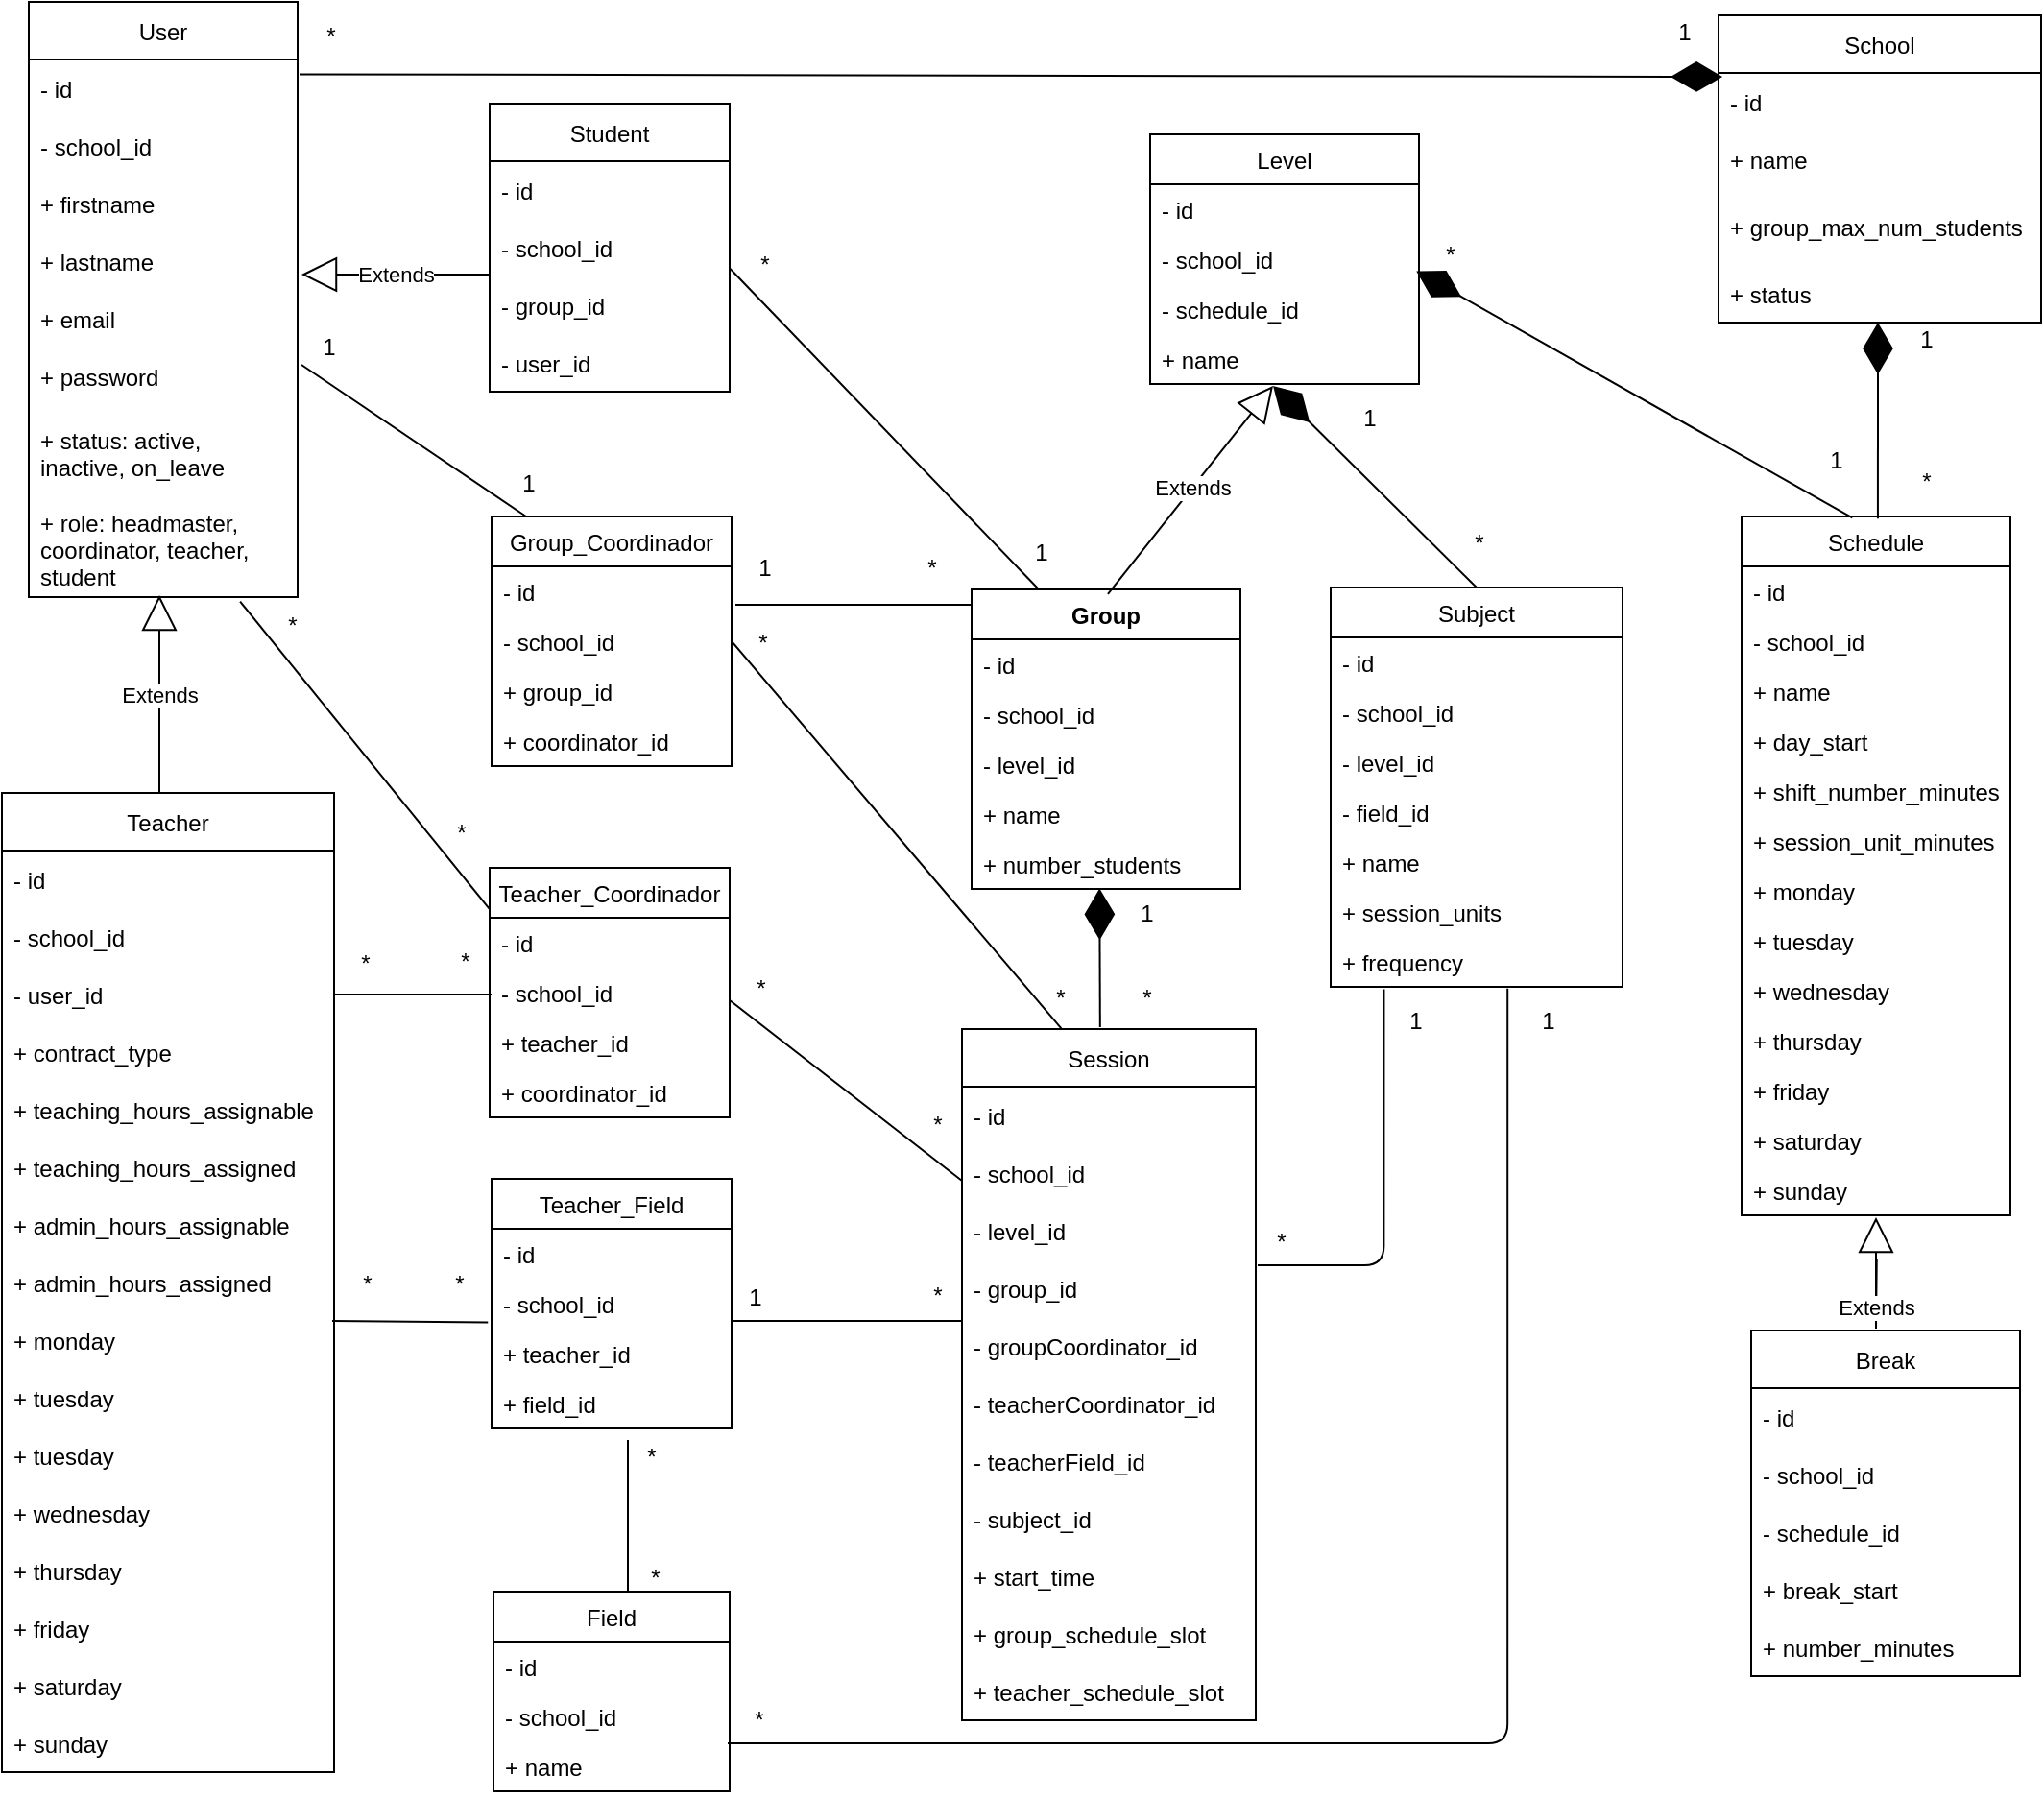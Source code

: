 <mxfile>
    <diagram id="dKwSfpdMRuRXnGm5Fuqc" name="Page-1">
        <mxGraphModel dx="1256" dy="801" grid="1" gridSize="10" guides="1" tooltips="1" connect="1" arrows="1" fold="1" page="1" pageScale="1" pageWidth="1100" pageHeight="1000" math="0" shadow="0">
            <root>
                <mxCell id="0"/>
                <mxCell id="1" parent="0"/>
                <mxCell id="171" value="" style="endArrow=diamondThin;endFill=1;endSize=24;html=1;rounded=0;exitX=0.039;exitY=0.825;exitDx=0;exitDy=0;exitPerimeter=0;entryX=0.012;entryY=0.667;entryDx=0;entryDy=0;entryPerimeter=0;" parent="1" edge="1">
                    <mxGeometry width="160" relative="1" as="geometry">
                        <mxPoint x="169" y="57.75" as="sourcePoint"/>
                        <mxPoint x="910.016" y="59.01" as="targetPoint"/>
                    </mxGeometry>
                </mxCell>
                <mxCell id="172" value="User" style="swimlane;fontStyle=0;childLayout=stackLayout;horizontal=1;startSize=30;horizontalStack=0;resizeParent=1;resizeParentMax=0;resizeLast=0;collapsible=1;marginBottom=0;" parent="1" vertex="1">
                    <mxGeometry x="28" y="20" width="140" height="310" as="geometry">
                        <mxRectangle x="260" y="70" width="70" height="30" as="alternateBounds"/>
                    </mxGeometry>
                </mxCell>
                <mxCell id="173" value="- id" style="text;strokeColor=none;fillColor=none;align=left;verticalAlign=middle;spacingLeft=4;spacingRight=4;overflow=hidden;points=[[0,0.5],[1,0.5]];portConstraint=eastwest;rotatable=0;" parent="172" vertex="1">
                    <mxGeometry y="30" width="140" height="30" as="geometry"/>
                </mxCell>
                <mxCell id="174" value="- school_id" style="text;strokeColor=none;fillColor=none;align=left;verticalAlign=middle;spacingLeft=4;spacingRight=4;overflow=hidden;points=[[0,0.5],[1,0.5]];portConstraint=eastwest;rotatable=0;" parent="172" vertex="1">
                    <mxGeometry y="60" width="140" height="30" as="geometry"/>
                </mxCell>
                <mxCell id="175" value="+ firstname" style="text;strokeColor=none;fillColor=none;align=left;verticalAlign=middle;spacingLeft=4;spacingRight=4;overflow=hidden;points=[[0,0.5],[1,0.5]];portConstraint=eastwest;rotatable=0;" parent="172" vertex="1">
                    <mxGeometry y="90" width="140" height="30" as="geometry"/>
                </mxCell>
                <mxCell id="176" value="+ lastname" style="text;strokeColor=none;fillColor=none;align=left;verticalAlign=middle;spacingLeft=4;spacingRight=4;overflow=hidden;points=[[0,0.5],[1,0.5]];portConstraint=eastwest;rotatable=0;" parent="172" vertex="1">
                    <mxGeometry y="120" width="140" height="30" as="geometry"/>
                </mxCell>
                <mxCell id="177" value="+ email" style="text;strokeColor=none;fillColor=none;align=left;verticalAlign=middle;spacingLeft=4;spacingRight=4;overflow=hidden;points=[[0,0.5],[1,0.5]];portConstraint=eastwest;rotatable=0;" parent="172" vertex="1">
                    <mxGeometry y="150" width="140" height="30" as="geometry"/>
                </mxCell>
                <mxCell id="178" value="+ password" style="text;strokeColor=none;fillColor=none;align=left;verticalAlign=middle;spacingLeft=4;spacingRight=4;overflow=hidden;points=[[0,0.5],[1,0.5]];portConstraint=eastwest;rotatable=0;" parent="172" vertex="1">
                    <mxGeometry y="180" width="140" height="30" as="geometry"/>
                </mxCell>
                <mxCell id="179" value="+ status: active,&#10;inactive, on_leave" style="text;strokeColor=none;fillColor=none;align=left;verticalAlign=middle;spacingLeft=4;spacingRight=4;overflow=hidden;points=[[0,0.5],[1,0.5]];portConstraint=eastwest;rotatable=0;" parent="172" vertex="1">
                    <mxGeometry y="210" width="140" height="50" as="geometry"/>
                </mxCell>
                <mxCell id="180" value="+ role: headmaster,&#10;coordinator, teacher, &#10;student" style="text;strokeColor=none;fillColor=none;align=left;verticalAlign=middle;spacingLeft=4;spacingRight=4;overflow=hidden;points=[[0,0.5],[1,0.5]];portConstraint=eastwest;rotatable=0;" parent="172" vertex="1">
                    <mxGeometry y="260" width="140" height="50" as="geometry"/>
                </mxCell>
                <mxCell id="181" value="School" style="swimlane;fontStyle=0;childLayout=stackLayout;horizontal=1;startSize=30;horizontalStack=0;resizeParent=1;resizeParentMax=0;resizeLast=0;collapsible=1;marginBottom=0;strokeColor=default;fillColor=none;" parent="1" vertex="1">
                    <mxGeometry x="908" y="27" width="168" height="160" as="geometry"/>
                </mxCell>
                <mxCell id="182" value="- id" style="text;strokeColor=none;fillColor=none;align=left;verticalAlign=middle;spacingLeft=4;spacingRight=4;overflow=hidden;points=[[0,0.5],[1,0.5]];portConstraint=eastwest;rotatable=0;" parent="181" vertex="1">
                    <mxGeometry y="30" width="168" height="30" as="geometry"/>
                </mxCell>
                <mxCell id="183" value="+ name" style="text;strokeColor=none;fillColor=none;align=left;verticalAlign=middle;spacingLeft=4;spacingRight=4;overflow=hidden;points=[[0,0.5],[1,0.5]];portConstraint=eastwest;rotatable=0;" parent="181" vertex="1">
                    <mxGeometry y="60" width="168" height="30" as="geometry"/>
                </mxCell>
                <mxCell id="351" value="+ group_max_num_students" style="text;strokeColor=none;fillColor=none;align=left;verticalAlign=middle;spacingLeft=4;spacingRight=4;overflow=hidden;points=[[0,0.5],[1,0.5]];portConstraint=eastwest;rotatable=0;" parent="181" vertex="1">
                    <mxGeometry y="90" width="168" height="40" as="geometry"/>
                </mxCell>
                <mxCell id="394" value="+ status" style="text;strokeColor=none;fillColor=none;align=left;verticalAlign=middle;spacingLeft=4;spacingRight=4;overflow=hidden;points=[[0,0.5],[1,0.5]];portConstraint=eastwest;rotatable=0;" parent="181" vertex="1">
                    <mxGeometry y="130" width="168" height="30" as="geometry"/>
                </mxCell>
                <mxCell id="184" value="Schedule" style="swimlane;fontStyle=0;childLayout=stackLayout;horizontal=1;startSize=26;fillColor=none;horizontalStack=0;resizeParent=1;resizeParentMax=0;resizeLast=0;collapsible=1;marginBottom=0;" parent="1" vertex="1">
                    <mxGeometry x="920" y="288" width="140" height="364" as="geometry"/>
                </mxCell>
                <mxCell id="185" value="- id" style="text;strokeColor=none;fillColor=none;align=left;verticalAlign=top;spacingLeft=4;spacingRight=4;overflow=hidden;rotatable=0;points=[[0,0.5],[1,0.5]];portConstraint=eastwest;" parent="184" vertex="1">
                    <mxGeometry y="26" width="140" height="26" as="geometry"/>
                </mxCell>
                <mxCell id="186" value="- school_id" style="text;strokeColor=none;fillColor=none;align=left;verticalAlign=top;spacingLeft=4;spacingRight=4;overflow=hidden;rotatable=0;points=[[0,0.5],[1,0.5]];portConstraint=eastwest;" parent="184" vertex="1">
                    <mxGeometry y="52" width="140" height="26" as="geometry"/>
                </mxCell>
                <mxCell id="350" value="+ name" style="text;strokeColor=none;fillColor=none;align=left;verticalAlign=top;spacingLeft=4;spacingRight=4;overflow=hidden;rotatable=0;points=[[0,0.5],[1,0.5]];portConstraint=eastwest;" parent="184" vertex="1">
                    <mxGeometry y="78" width="140" height="26" as="geometry"/>
                </mxCell>
                <mxCell id="187" value="+ day_start" style="text;strokeColor=none;fillColor=none;align=left;verticalAlign=top;spacingLeft=4;spacingRight=4;overflow=hidden;rotatable=0;points=[[0,0.5],[1,0.5]];portConstraint=eastwest;" parent="184" vertex="1">
                    <mxGeometry y="104" width="140" height="26" as="geometry"/>
                </mxCell>
                <mxCell id="189" value="+ shift_number_minutes" style="text;strokeColor=none;fillColor=none;align=left;verticalAlign=top;spacingLeft=4;spacingRight=4;overflow=hidden;rotatable=0;points=[[0,0.5],[1,0.5]];portConstraint=eastwest;" parent="184" vertex="1">
                    <mxGeometry y="130" width="140" height="26" as="geometry"/>
                </mxCell>
                <mxCell id="190" value="+ session_unit_minutes" style="text;strokeColor=none;fillColor=none;align=left;verticalAlign=top;spacingLeft=4;spacingRight=4;overflow=hidden;rotatable=0;points=[[0,0.5],[1,0.5]];portConstraint=eastwest;" parent="184" vertex="1">
                    <mxGeometry y="156" width="140" height="26" as="geometry"/>
                </mxCell>
                <mxCell id="188" value="+ monday&#10;" style="text;strokeColor=none;fillColor=none;align=left;verticalAlign=top;spacingLeft=4;spacingRight=4;overflow=hidden;rotatable=0;points=[[0,0.5],[1,0.5]];portConstraint=eastwest;" parent="184" vertex="1">
                    <mxGeometry y="182" width="140" height="26" as="geometry"/>
                </mxCell>
                <mxCell id="340" value="+ tuesday&#10;" style="text;strokeColor=none;fillColor=none;align=left;verticalAlign=top;spacingLeft=4;spacingRight=4;overflow=hidden;rotatable=0;points=[[0,0.5],[1,0.5]];portConstraint=eastwest;" parent="184" vertex="1">
                    <mxGeometry y="208" width="140" height="26" as="geometry"/>
                </mxCell>
                <mxCell id="336" value="+ wednesday&#10;" style="text;strokeColor=none;fillColor=none;align=left;verticalAlign=top;spacingLeft=4;spacingRight=4;overflow=hidden;rotatable=0;points=[[0,0.5],[1,0.5]];portConstraint=eastwest;" parent="184" vertex="1">
                    <mxGeometry y="234" width="140" height="26" as="geometry"/>
                </mxCell>
                <mxCell id="337" value="+ thursday&#10;" style="text;strokeColor=none;fillColor=none;align=left;verticalAlign=top;spacingLeft=4;spacingRight=4;overflow=hidden;rotatable=0;points=[[0,0.5],[1,0.5]];portConstraint=eastwest;" parent="184" vertex="1">
                    <mxGeometry y="260" width="140" height="26" as="geometry"/>
                </mxCell>
                <mxCell id="338" value="+ friday&#10;" style="text;strokeColor=none;fillColor=none;align=left;verticalAlign=top;spacingLeft=4;spacingRight=4;overflow=hidden;rotatable=0;points=[[0,0.5],[1,0.5]];portConstraint=eastwest;" parent="184" vertex="1">
                    <mxGeometry y="286" width="140" height="26" as="geometry"/>
                </mxCell>
                <mxCell id="339" value="+ saturday&#10;" style="text;strokeColor=none;fillColor=none;align=left;verticalAlign=top;spacingLeft=4;spacingRight=4;overflow=hidden;rotatable=0;points=[[0,0.5],[1,0.5]];portConstraint=eastwest;" parent="184" vertex="1">
                    <mxGeometry y="312" width="140" height="26" as="geometry"/>
                </mxCell>
                <mxCell id="341" value="+ sunday&#10;" style="text;strokeColor=none;fillColor=none;align=left;verticalAlign=top;spacingLeft=4;spacingRight=4;overflow=hidden;rotatable=0;points=[[0,0.5],[1,0.5]];portConstraint=eastwest;" parent="184" vertex="1">
                    <mxGeometry y="338" width="140" height="26" as="geometry"/>
                </mxCell>
                <mxCell id="191" value="Break" style="swimlane;fontStyle=0;childLayout=stackLayout;horizontal=1;startSize=30;horizontalStack=0;resizeParent=1;resizeParentMax=0;resizeLast=0;collapsible=1;marginBottom=0;" parent="1" vertex="1">
                    <mxGeometry x="925" y="712" width="140" height="180" as="geometry"/>
                </mxCell>
                <mxCell id="192" value="- id" style="text;strokeColor=none;fillColor=none;align=left;verticalAlign=middle;spacingLeft=4;spacingRight=4;overflow=hidden;points=[[0,0.5],[1,0.5]];portConstraint=eastwest;rotatable=0;" parent="191" vertex="1">
                    <mxGeometry y="30" width="140" height="30" as="geometry"/>
                </mxCell>
                <mxCell id="306" value="- school_id" style="text;strokeColor=none;fillColor=none;align=left;verticalAlign=middle;spacingLeft=4;spacingRight=4;overflow=hidden;points=[[0,0.5],[1,0.5]];portConstraint=eastwest;rotatable=0;" parent="191" vertex="1">
                    <mxGeometry y="60" width="140" height="30" as="geometry"/>
                </mxCell>
                <mxCell id="193" value="- schedule_id" style="text;strokeColor=none;fillColor=none;align=left;verticalAlign=middle;spacingLeft=4;spacingRight=4;overflow=hidden;points=[[0,0.5],[1,0.5]];portConstraint=eastwest;rotatable=0;" parent="191" vertex="1">
                    <mxGeometry y="90" width="140" height="30" as="geometry"/>
                </mxCell>
                <mxCell id="194" value="+ break_start " style="text;strokeColor=none;fillColor=none;align=left;verticalAlign=middle;spacingLeft=4;spacingRight=4;overflow=hidden;points=[[0,0.5],[1,0.5]];portConstraint=eastwest;rotatable=0;" parent="191" vertex="1">
                    <mxGeometry y="120" width="140" height="30" as="geometry"/>
                </mxCell>
                <mxCell id="195" value="+ number_minutes" style="text;strokeColor=none;fillColor=none;align=left;verticalAlign=middle;spacingLeft=4;spacingRight=4;overflow=hidden;points=[[0,0.5],[1,0.5]];portConstraint=eastwest;rotatable=0;" parent="191" vertex="1">
                    <mxGeometry y="150" width="140" height="30" as="geometry"/>
                </mxCell>
                <mxCell id="196" value="Level" style="swimlane;fontStyle=0;childLayout=stackLayout;horizontal=1;startSize=26;fillColor=none;horizontalStack=0;resizeParent=1;resizeParentMax=0;resizeLast=0;collapsible=1;marginBottom=0;" parent="1" vertex="1">
                    <mxGeometry x="612" y="89" width="140" height="130" as="geometry"/>
                </mxCell>
                <mxCell id="197" value="- id" style="text;strokeColor=none;fillColor=none;align=left;verticalAlign=top;spacingLeft=4;spacingRight=4;overflow=hidden;rotatable=0;points=[[0,0.5],[1,0.5]];portConstraint=eastwest;" parent="196" vertex="1">
                    <mxGeometry y="26" width="140" height="26" as="geometry"/>
                </mxCell>
                <mxCell id="198" value="- school_id" style="text;strokeColor=none;fillColor=none;align=left;verticalAlign=top;spacingLeft=4;spacingRight=4;overflow=hidden;rotatable=0;points=[[0,0.5],[1,0.5]];portConstraint=eastwest;" parent="196" vertex="1">
                    <mxGeometry y="52" width="140" height="26" as="geometry"/>
                </mxCell>
                <mxCell id="200" value="- schedule_id" style="text;strokeColor=none;fillColor=none;align=left;verticalAlign=top;spacingLeft=4;spacingRight=4;overflow=hidden;rotatable=0;points=[[0,0.5],[1,0.5]];portConstraint=eastwest;" parent="196" vertex="1">
                    <mxGeometry y="78" width="140" height="26" as="geometry"/>
                </mxCell>
                <mxCell id="201" value="+ name" style="text;strokeColor=none;fillColor=none;align=left;verticalAlign=top;spacingLeft=4;spacingRight=4;overflow=hidden;rotatable=0;points=[[0,0.5],[1,0.5]];portConstraint=eastwest;" parent="196" vertex="1">
                    <mxGeometry y="104" width="140" height="26" as="geometry"/>
                </mxCell>
                <mxCell id="203" value="Subject" style="swimlane;fontStyle=0;childLayout=stackLayout;horizontal=1;startSize=26;fillColor=none;horizontalStack=0;resizeParent=1;resizeParentMax=0;resizeLast=0;collapsible=1;marginBottom=0;" parent="1" vertex="1">
                    <mxGeometry x="706" y="325" width="152" height="208" as="geometry"/>
                </mxCell>
                <mxCell id="204" value="- id" style="text;strokeColor=none;fillColor=none;align=left;verticalAlign=top;spacingLeft=4;spacingRight=4;overflow=hidden;rotatable=0;points=[[0,0.5],[1,0.5]];portConstraint=eastwest;" parent="203" vertex="1">
                    <mxGeometry y="26" width="152" height="26" as="geometry"/>
                </mxCell>
                <mxCell id="308" value="- school_id" style="text;strokeColor=none;fillColor=none;align=left;verticalAlign=top;spacingLeft=4;spacingRight=4;overflow=hidden;rotatable=0;points=[[0,0.5],[1,0.5]];portConstraint=eastwest;" parent="203" vertex="1">
                    <mxGeometry y="52" width="152" height="26" as="geometry"/>
                </mxCell>
                <mxCell id="205" value="- level_id" style="text;strokeColor=none;fillColor=none;align=left;verticalAlign=top;spacingLeft=4;spacingRight=4;overflow=hidden;rotatable=0;points=[[0,0.5],[1,0.5]];portConstraint=eastwest;" parent="203" vertex="1">
                    <mxGeometry y="78" width="152" height="26" as="geometry"/>
                </mxCell>
                <mxCell id="206" value="- field_id" style="text;strokeColor=none;fillColor=none;align=left;verticalAlign=top;spacingLeft=4;spacingRight=4;overflow=hidden;rotatable=0;points=[[0,0.5],[1,0.5]];portConstraint=eastwest;" parent="203" vertex="1">
                    <mxGeometry y="104" width="152" height="26" as="geometry"/>
                </mxCell>
                <mxCell id="207" value="+ name" style="text;strokeColor=none;fillColor=none;align=left;verticalAlign=top;spacingLeft=4;spacingRight=4;overflow=hidden;rotatable=0;points=[[0,0.5],[1,0.5]];portConstraint=eastwest;" parent="203" vertex="1">
                    <mxGeometry y="130" width="152" height="26" as="geometry"/>
                </mxCell>
                <mxCell id="208" value="+ session_units" style="text;strokeColor=none;fillColor=none;align=left;verticalAlign=top;spacingLeft=4;spacingRight=4;overflow=hidden;rotatable=0;points=[[0,0.5],[1,0.5]];portConstraint=eastwest;" parent="203" vertex="1">
                    <mxGeometry y="156" width="152" height="26" as="geometry"/>
                </mxCell>
                <mxCell id="209" value="+ frequency" style="text;strokeColor=none;fillColor=none;align=left;verticalAlign=top;spacingLeft=4;spacingRight=4;overflow=hidden;rotatable=0;points=[[0,0.5],[1,0.5]];portConstraint=eastwest;whiteSpace=wrap;" parent="203" vertex="1">
                    <mxGeometry y="182" width="152" height="26" as="geometry"/>
                </mxCell>
                <mxCell id="210" value="Session" style="swimlane;fontStyle=0;childLayout=stackLayout;horizontal=1;startSize=30;horizontalStack=0;resizeParent=1;resizeParentMax=0;resizeLast=0;collapsible=1;marginBottom=0;" parent="1" vertex="1">
                    <mxGeometry x="514" y="555" width="153" height="360" as="geometry"/>
                </mxCell>
                <mxCell id="211" value="- id" style="text;strokeColor=none;fillColor=none;align=left;verticalAlign=middle;spacingLeft=4;spacingRight=4;overflow=hidden;points=[[0,0.5],[1,0.5]];portConstraint=eastwest;rotatable=0;" parent="210" vertex="1">
                    <mxGeometry y="30" width="153" height="30" as="geometry"/>
                </mxCell>
                <mxCell id="309" value="- school_id" style="text;strokeColor=none;fillColor=none;align=left;verticalAlign=middle;spacingLeft=4;spacingRight=4;overflow=hidden;points=[[0,0.5],[1,0.5]];portConstraint=eastwest;rotatable=0;" parent="210" vertex="1">
                    <mxGeometry y="60" width="153" height="30" as="geometry"/>
                </mxCell>
                <mxCell id="377" value="- level_id" style="text;strokeColor=none;fillColor=none;align=left;verticalAlign=middle;spacingLeft=4;spacingRight=4;overflow=hidden;points=[[0,0.5],[1,0.5]];portConstraint=eastwest;rotatable=0;" parent="210" vertex="1">
                    <mxGeometry y="90" width="153" height="30" as="geometry"/>
                </mxCell>
                <mxCell id="431" value="- group_id" style="text;strokeColor=none;fillColor=none;align=left;verticalAlign=middle;spacingLeft=4;spacingRight=4;overflow=hidden;points=[[0,0.5],[1,0.5]];portConstraint=eastwest;rotatable=0;" parent="210" vertex="1">
                    <mxGeometry y="120" width="153" height="30" as="geometry"/>
                </mxCell>
                <mxCell id="360" value="- groupCoordinator_id" style="text;strokeColor=none;fillColor=none;align=left;verticalAlign=middle;spacingLeft=4;spacingRight=4;overflow=hidden;points=[[0,0.5],[1,0.5]];portConstraint=eastwest;rotatable=0;" parent="210" vertex="1">
                    <mxGeometry y="150" width="153" height="30" as="geometry"/>
                </mxCell>
                <mxCell id="430" value="- teacherCoordinator_id" style="text;strokeColor=none;fillColor=none;align=left;verticalAlign=middle;spacingLeft=4;spacingRight=4;overflow=hidden;points=[[0,0.5],[1,0.5]];portConstraint=eastwest;rotatable=0;" parent="210" vertex="1">
                    <mxGeometry y="180" width="153" height="30" as="geometry"/>
                </mxCell>
                <mxCell id="213" value="- teacherField_id" style="text;strokeColor=none;fillColor=none;align=left;verticalAlign=middle;spacingLeft=4;spacingRight=4;overflow=hidden;points=[[0,0.5],[1,0.5]];portConstraint=eastwest;rotatable=0;" parent="210" vertex="1">
                    <mxGeometry y="210" width="153" height="30" as="geometry"/>
                </mxCell>
                <mxCell id="212" value="- subject_id" style="text;strokeColor=none;fillColor=none;align=left;verticalAlign=middle;spacingLeft=4;spacingRight=4;overflow=hidden;points=[[0,0.5],[1,0.5]];portConstraint=eastwest;rotatable=0;" parent="210" vertex="1">
                    <mxGeometry y="240" width="153" height="30" as="geometry"/>
                </mxCell>
                <mxCell id="335" value="+ start_time" style="text;strokeColor=none;fillColor=none;align=left;verticalAlign=middle;spacingLeft=4;spacingRight=4;overflow=hidden;points=[[0,0.5],[1,0.5]];portConstraint=eastwest;rotatable=0;" parent="210" vertex="1">
                    <mxGeometry y="270" width="153" height="30" as="geometry"/>
                </mxCell>
                <mxCell id="349" value="+ group_schedule_slot" style="text;strokeColor=none;fillColor=none;align=left;verticalAlign=middle;spacingLeft=4;spacingRight=4;overflow=hidden;points=[[0,0.5],[1,0.5]];portConstraint=eastwest;rotatable=0;" parent="210" vertex="1">
                    <mxGeometry y="300" width="153" height="30" as="geometry"/>
                </mxCell>
                <mxCell id="214" value="+ teacher_schedule_slot" style="text;strokeColor=none;fillColor=none;align=left;verticalAlign=middle;spacingLeft=4;spacingRight=4;overflow=hidden;points=[[0,0.5],[1,0.5]];portConstraint=eastwest;rotatable=0;" parent="210" vertex="1">
                    <mxGeometry y="330" width="153" height="30" as="geometry"/>
                </mxCell>
                <mxCell id="215" value="Teacher" style="swimlane;fontStyle=0;childLayout=stackLayout;horizontal=1;startSize=30;horizontalStack=0;resizeParent=1;resizeParentMax=0;resizeLast=0;collapsible=1;marginBottom=0;" parent="1" vertex="1">
                    <mxGeometry x="14" y="432" width="173" height="510" as="geometry"/>
                </mxCell>
                <mxCell id="296" value="- id" style="text;strokeColor=none;fillColor=none;align=left;verticalAlign=middle;spacingLeft=4;spacingRight=4;overflow=hidden;points=[[0,0.5],[1,0.5]];portConstraint=eastwest;rotatable=0;" parent="215" vertex="1">
                    <mxGeometry y="30" width="173" height="30" as="geometry"/>
                </mxCell>
                <mxCell id="299" value="- school_id" style="text;strokeColor=none;fillColor=none;align=left;verticalAlign=middle;spacingLeft=4;spacingRight=4;overflow=hidden;points=[[0,0.5],[1,0.5]];portConstraint=eastwest;rotatable=0;" parent="215" vertex="1">
                    <mxGeometry y="60" width="173" height="30" as="geometry"/>
                </mxCell>
                <mxCell id="216" value="- user_id" style="text;strokeColor=none;fillColor=none;align=left;verticalAlign=middle;spacingLeft=4;spacingRight=4;overflow=hidden;points=[[0,0.5],[1,0.5]];portConstraint=eastwest;rotatable=0;" parent="215" vertex="1">
                    <mxGeometry y="90" width="173" height="30" as="geometry"/>
                </mxCell>
                <mxCell id="218" value="+ contract_type" style="text;strokeColor=none;fillColor=none;align=left;verticalAlign=middle;spacingLeft=4;spacingRight=4;overflow=hidden;points=[[0,0.5],[1,0.5]];portConstraint=eastwest;rotatable=0;" parent="215" vertex="1">
                    <mxGeometry y="120" width="173" height="30" as="geometry"/>
                </mxCell>
                <mxCell id="219" value="+ teaching_hours_assignable" style="text;strokeColor=none;fillColor=none;align=left;verticalAlign=middle;spacingLeft=4;spacingRight=4;overflow=hidden;points=[[0,0.5],[1,0.5]];portConstraint=eastwest;rotatable=0;" parent="215" vertex="1">
                    <mxGeometry y="150" width="173" height="30" as="geometry"/>
                </mxCell>
                <mxCell id="220" value="+ teaching_hours_assigned" style="text;strokeColor=none;fillColor=none;align=left;verticalAlign=middle;spacingLeft=4;spacingRight=4;overflow=hidden;points=[[0,0.5],[1,0.5]];portConstraint=eastwest;rotatable=0;" parent="215" vertex="1">
                    <mxGeometry y="180" width="173" height="30" as="geometry"/>
                </mxCell>
                <mxCell id="397" value="+ admin_hours_assignable" style="text;strokeColor=none;fillColor=none;align=left;verticalAlign=middle;spacingLeft=4;spacingRight=4;overflow=hidden;points=[[0,0.5],[1,0.5]];portConstraint=eastwest;rotatable=0;" parent="215" vertex="1">
                    <mxGeometry y="210" width="173" height="30" as="geometry"/>
                </mxCell>
                <mxCell id="398" value="+ admin_hours_assigned" style="text;strokeColor=none;fillColor=none;align=left;verticalAlign=middle;spacingLeft=4;spacingRight=4;overflow=hidden;points=[[0,0.5],[1,0.5]];portConstraint=eastwest;rotatable=0;" parent="215" vertex="1">
                    <mxGeometry y="240" width="173" height="30" as="geometry"/>
                </mxCell>
                <mxCell id="342" value="+ monday" style="text;strokeColor=none;fillColor=none;align=left;verticalAlign=middle;spacingLeft=4;spacingRight=4;overflow=hidden;points=[[0,0.5],[1,0.5]];portConstraint=eastwest;rotatable=0;" parent="215" vertex="1">
                    <mxGeometry y="270" width="173" height="30" as="geometry"/>
                </mxCell>
                <mxCell id="343" value="+ tuesday" style="text;strokeColor=none;fillColor=none;align=left;verticalAlign=middle;spacingLeft=4;spacingRight=4;overflow=hidden;points=[[0,0.5],[1,0.5]];portConstraint=eastwest;rotatable=0;" parent="215" vertex="1">
                    <mxGeometry y="300" width="173" height="30" as="geometry"/>
                </mxCell>
                <mxCell id="429" value="+ tuesday" style="text;strokeColor=none;fillColor=none;align=left;verticalAlign=middle;spacingLeft=4;spacingRight=4;overflow=hidden;points=[[0,0.5],[1,0.5]];portConstraint=eastwest;rotatable=0;" parent="215" vertex="1">
                    <mxGeometry y="330" width="173" height="30" as="geometry"/>
                </mxCell>
                <mxCell id="344" value="+ wednesday" style="text;strokeColor=none;fillColor=none;align=left;verticalAlign=middle;spacingLeft=4;spacingRight=4;overflow=hidden;points=[[0,0.5],[1,0.5]];portConstraint=eastwest;rotatable=0;" parent="215" vertex="1">
                    <mxGeometry y="360" width="173" height="30" as="geometry"/>
                </mxCell>
                <mxCell id="345" value="+ thursday" style="text;strokeColor=none;fillColor=none;align=left;verticalAlign=middle;spacingLeft=4;spacingRight=4;overflow=hidden;points=[[0,0.5],[1,0.5]];portConstraint=eastwest;rotatable=0;" parent="215" vertex="1">
                    <mxGeometry y="390" width="173" height="30" as="geometry"/>
                </mxCell>
                <mxCell id="346" value="+ friday" style="text;strokeColor=none;fillColor=none;align=left;verticalAlign=middle;spacingLeft=4;spacingRight=4;overflow=hidden;points=[[0,0.5],[1,0.5]];portConstraint=eastwest;rotatable=0;" parent="215" vertex="1">
                    <mxGeometry y="420" width="173" height="30" as="geometry"/>
                </mxCell>
                <mxCell id="347" value="+ saturday" style="text;strokeColor=none;fillColor=none;align=left;verticalAlign=middle;spacingLeft=4;spacingRight=4;overflow=hidden;points=[[0,0.5],[1,0.5]];portConstraint=eastwest;rotatable=0;" parent="215" vertex="1">
                    <mxGeometry y="450" width="173" height="30" as="geometry"/>
                </mxCell>
                <mxCell id="348" value="+ sunday" style="text;strokeColor=none;fillColor=none;align=left;verticalAlign=middle;spacingLeft=4;spacingRight=4;overflow=hidden;points=[[0,0.5],[1,0.5]];portConstraint=eastwest;rotatable=0;" parent="215" vertex="1">
                    <mxGeometry y="480" width="173" height="30" as="geometry"/>
                </mxCell>
                <mxCell id="221" value="Student" style="swimlane;fontStyle=0;childLayout=stackLayout;horizontal=1;startSize=30;horizontalStack=0;resizeParent=1;resizeParentMax=0;resizeLast=0;collapsible=1;marginBottom=0;" parent="1" vertex="1">
                    <mxGeometry x="268" y="73" width="125" height="150" as="geometry"/>
                </mxCell>
                <mxCell id="297" value="- id" style="text;strokeColor=none;fillColor=none;align=left;verticalAlign=middle;spacingLeft=4;spacingRight=4;overflow=hidden;points=[[0,0.5],[1,0.5]];portConstraint=eastwest;rotatable=0;" parent="221" vertex="1">
                    <mxGeometry y="30" width="125" height="30" as="geometry"/>
                </mxCell>
                <mxCell id="305" value="- school_id" style="text;strokeColor=none;fillColor=none;align=left;verticalAlign=middle;spacingLeft=4;spacingRight=4;overflow=hidden;points=[[0,0.5],[1,0.5]];portConstraint=eastwest;rotatable=0;" parent="221" vertex="1">
                    <mxGeometry y="60" width="125" height="30" as="geometry"/>
                </mxCell>
                <mxCell id="223" value="- group_id" style="text;strokeColor=none;fillColor=none;align=left;verticalAlign=middle;spacingLeft=4;spacingRight=4;overflow=hidden;points=[[0,0.5],[1,0.5]];portConstraint=eastwest;rotatable=0;" parent="221" vertex="1">
                    <mxGeometry y="90" width="125" height="30" as="geometry"/>
                </mxCell>
                <mxCell id="222" value="- user_id" style="text;strokeColor=none;fillColor=none;align=left;verticalAlign=middle;spacingLeft=4;spacingRight=4;overflow=hidden;points=[[0,0.5],[1,0.5]];portConstraint=eastwest;rotatable=0;" parent="221" vertex="1">
                    <mxGeometry y="120" width="125" height="30" as="geometry"/>
                </mxCell>
                <mxCell id="224" value="Teacher_Field" style="swimlane;fontStyle=0;childLayout=stackLayout;horizontal=1;startSize=26;fillColor=none;horizontalStack=0;resizeParent=1;resizeParentMax=0;resizeLast=0;collapsible=1;marginBottom=0;" parent="1" vertex="1">
                    <mxGeometry x="269" y="633" width="125" height="130" as="geometry"/>
                </mxCell>
                <mxCell id="225" value="- id" style="text;strokeColor=none;fillColor=none;align=left;verticalAlign=top;spacingLeft=4;spacingRight=4;overflow=hidden;rotatable=0;points=[[0,0.5],[1,0.5]];portConstraint=eastwest;" parent="224" vertex="1">
                    <mxGeometry y="26" width="125" height="26" as="geometry"/>
                </mxCell>
                <mxCell id="301" value="- school_id" style="text;strokeColor=none;fillColor=none;align=left;verticalAlign=top;spacingLeft=4;spacingRight=4;overflow=hidden;rotatable=0;points=[[0,0.5],[1,0.5]];portConstraint=eastwest;" parent="224" vertex="1">
                    <mxGeometry y="52" width="125" height="26" as="geometry"/>
                </mxCell>
                <mxCell id="227" value="+ teacher_id" style="text;strokeColor=none;fillColor=none;align=left;verticalAlign=top;spacingLeft=4;spacingRight=4;overflow=hidden;rotatable=0;points=[[0,0.5],[1,0.5]];portConstraint=eastwest;" parent="224" vertex="1">
                    <mxGeometry y="78" width="125" height="26" as="geometry"/>
                </mxCell>
                <mxCell id="226" value="+ field_id" style="text;strokeColor=none;fillColor=none;align=left;verticalAlign=top;spacingLeft=4;spacingRight=4;overflow=hidden;rotatable=0;points=[[0,0.5],[1,0.5]];portConstraint=eastwest;" parent="224" vertex="1">
                    <mxGeometry y="104" width="125" height="26" as="geometry"/>
                </mxCell>
                <mxCell id="228" value="Extends" style="endArrow=block;endSize=16;endFill=0;html=1;rounded=0;exitX=0.474;exitY=0.006;exitDx=0;exitDy=0;exitPerimeter=0;" parent="1" edge="1">
                    <mxGeometry width="160" relative="1" as="geometry">
                        <mxPoint x="96.002" y="432.06" as="sourcePoint"/>
                        <mxPoint x="96" y="329" as="targetPoint"/>
                    </mxGeometry>
                </mxCell>
                <mxCell id="229" value="Extends" style="endArrow=block;endSize=16;endFill=0;html=1;rounded=0;" parent="1" edge="1">
                    <mxGeometry x="-0.001" width="160" relative="1" as="geometry">
                        <mxPoint x="268" y="162" as="sourcePoint"/>
                        <mxPoint x="170" y="162" as="targetPoint"/>
                        <mxPoint as="offset"/>
                    </mxGeometry>
                </mxCell>
                <mxCell id="230" value="Extends" style="endArrow=block;endSize=16;endFill=0;html=1;rounded=0;exitX=0.5;exitY=0;exitDx=0;exitDy=0;" parent="1" edge="1">
                    <mxGeometry width="160" relative="1" as="geometry">
                        <mxPoint x="990.38" y="675.01" as="sourcePoint"/>
                        <mxPoint x="990" y="653" as="targetPoint"/>
                        <Array as="points">
                            <mxPoint x="990" y="711"/>
                        </Array>
                    </mxGeometry>
                </mxCell>
                <mxCell id="231" value="1" style="text;html=1;align=center;verticalAlign=middle;resizable=0;points=[];autosize=1;strokeColor=none;fillColor=none;" parent="1" vertex="1">
                    <mxGeometry x="875" y="21" width="30" height="30" as="geometry"/>
                </mxCell>
                <mxCell id="234" value="*" style="text;html=1;align=center;verticalAlign=middle;resizable=0;points=[];autosize=1;strokeColor=none;fillColor=none;" parent="1" vertex="1">
                    <mxGeometry x="1001" y="255" width="30" height="30" as="geometry"/>
                </mxCell>
                <mxCell id="235" value="" style="endArrow=diamondThin;endFill=1;endSize=24;html=1;rounded=0;exitX=0.5;exitY=0;exitDx=0;exitDy=0;" parent="1" source="203" edge="1">
                    <mxGeometry width="160" relative="1" as="geometry">
                        <mxPoint x="771" y="283" as="sourcePoint"/>
                        <mxPoint x="676" y="220" as="targetPoint"/>
                    </mxGeometry>
                </mxCell>
                <mxCell id="236" value="1" style="text;html=1;align=center;verticalAlign=middle;resizable=0;points=[];autosize=1;strokeColor=none;fillColor=none;" parent="1" vertex="1">
                    <mxGeometry x="711" y="222" width="30" height="30" as="geometry"/>
                </mxCell>
                <mxCell id="237" value="*" style="text;html=1;align=center;verticalAlign=middle;resizable=0;points=[];autosize=1;strokeColor=none;fillColor=none;" parent="1" vertex="1">
                    <mxGeometry x="768" y="287" width="30" height="30" as="geometry"/>
                </mxCell>
                <mxCell id="238" value="" style="endArrow=diamondThin;endFill=1;endSize=24;html=1;rounded=0;exitX=0.492;exitY=0.033;exitDx=0;exitDy=0;exitPerimeter=0;entryX=0.476;entryY=0.989;entryDx=0;entryDy=0;entryPerimeter=0;" parent="1" target="285" edge="1">
                    <mxGeometry width="160" relative="1" as="geometry">
                        <mxPoint x="585.92" y="553.95" as="sourcePoint"/>
                        <mxPoint x="586" y="469" as="targetPoint"/>
                    </mxGeometry>
                </mxCell>
                <mxCell id="239" value="1" style="text;html=1;align=center;verticalAlign=middle;resizable=0;points=[];autosize=1;strokeColor=none;fillColor=none;" parent="1" vertex="1">
                    <mxGeometry x="595" y="480" width="30" height="30" as="geometry"/>
                </mxCell>
                <mxCell id="244" value="" style="endArrow=none;endFill=1;endSize=24;html=1;rounded=0;exitX=-0.015;exitY=0.027;exitDx=0;exitDy=0;exitPerimeter=0;" parent="1" edge="1">
                    <mxGeometry width="160" relative="1" as="geometry">
                        <mxPoint x="267.125" y="707.702" as="sourcePoint"/>
                        <mxPoint x="186" y="707" as="targetPoint"/>
                    </mxGeometry>
                </mxCell>
                <mxCell id="247" value="1" style="text;html=1;align=center;verticalAlign=middle;resizable=0;points=[];autosize=1;strokeColor=none;fillColor=none;" parent="1" vertex="1">
                    <mxGeometry x="954" y="244" width="30" height="30" as="geometry"/>
                </mxCell>
                <mxCell id="248" value="*" style="text;html=1;align=center;verticalAlign=middle;resizable=0;points=[];autosize=1;strokeColor=none;fillColor=none;" parent="1" vertex="1">
                    <mxGeometry x="753" y="137" width="30" height="30" as="geometry"/>
                </mxCell>
                <mxCell id="261" value="*" style="text;html=1;align=center;verticalAlign=middle;resizable=0;points=[];autosize=1;strokeColor=none;fillColor=none;" parent="1" vertex="1">
                    <mxGeometry x="170" y="23" width="30" height="30" as="geometry"/>
                </mxCell>
                <mxCell id="278" value="Group" style="swimlane;fontStyle=1;childLayout=stackLayout;horizontal=1;startSize=26;fillColor=none;horizontalStack=0;resizeParent=1;resizeParentMax=0;resizeLast=0;collapsible=1;marginBottom=0;" parent="1" vertex="1">
                    <mxGeometry x="519" y="326" width="140" height="156" as="geometry"/>
                </mxCell>
                <mxCell id="286" value="- id" style="text;strokeColor=none;fillColor=none;align=left;verticalAlign=top;spacingLeft=4;spacingRight=4;overflow=hidden;rotatable=0;points=[[0,0.5],[1,0.5]];portConstraint=eastwest;" parent="278" vertex="1">
                    <mxGeometry y="26" width="140" height="26" as="geometry"/>
                </mxCell>
                <mxCell id="307" value="- school_id" style="text;strokeColor=none;fillColor=none;align=left;verticalAlign=top;spacingLeft=4;spacingRight=4;overflow=hidden;rotatable=0;points=[[0,0.5],[1,0.5]];portConstraint=eastwest;" parent="278" vertex="1">
                    <mxGeometry y="52" width="140" height="26" as="geometry"/>
                </mxCell>
                <mxCell id="283" value="- level_id" style="text;strokeColor=none;fillColor=none;align=left;verticalAlign=top;spacingLeft=4;spacingRight=4;overflow=hidden;rotatable=0;points=[[0,0.5],[1,0.5]];portConstraint=eastwest;" parent="278" vertex="1">
                    <mxGeometry y="78" width="140" height="26" as="geometry"/>
                </mxCell>
                <mxCell id="284" value="+ name" style="text;strokeColor=none;fillColor=none;align=left;verticalAlign=top;spacingLeft=4;spacingRight=4;overflow=hidden;rotatable=0;points=[[0,0.5],[1,0.5]];portConstraint=eastwest;" parent="278" vertex="1">
                    <mxGeometry y="104" width="140" height="26" as="geometry"/>
                </mxCell>
                <mxCell id="285" value="+ number_students" style="text;strokeColor=none;fillColor=none;align=left;verticalAlign=top;spacingLeft=4;spacingRight=4;overflow=hidden;rotatable=0;points=[[0,0.5],[1,0.5]];portConstraint=eastwest;" parent="278" vertex="1">
                    <mxGeometry y="130" width="140" height="26" as="geometry"/>
                </mxCell>
                <mxCell id="289" value="Extends" style="endArrow=block;endSize=16;endFill=0;html=1;rounded=0;exitX=0.507;exitY=0.016;exitDx=0;exitDy=0;exitPerimeter=0;" parent="1" source="278" edge="1">
                    <mxGeometry x="0.021" width="160" relative="1" as="geometry">
                        <mxPoint x="590" y="319" as="sourcePoint"/>
                        <mxPoint x="676" y="220" as="targetPoint"/>
                        <mxPoint as="offset"/>
                    </mxGeometry>
                </mxCell>
                <mxCell id="292" value="" style="endArrow=none;html=1;exitX=1;exitY=-0.143;exitDx=0;exitDy=0;entryX=0.25;entryY=0;entryDx=0;entryDy=0;exitPerimeter=0;" parent="1" source="223" target="278" edge="1">
                    <mxGeometry width="50" height="50" relative="1" as="geometry">
                        <mxPoint x="394" y="194" as="sourcePoint"/>
                        <mxPoint x="554" y="283.0" as="targetPoint"/>
                    </mxGeometry>
                </mxCell>
                <mxCell id="293" value="*" style="text;html=1;align=center;verticalAlign=middle;resizable=0;points=[];autosize=1;strokeColor=none;fillColor=none;" parent="1" vertex="1">
                    <mxGeometry x="396" y="142.32" width="30" height="30" as="geometry"/>
                </mxCell>
                <mxCell id="294" value="1" style="text;html=1;align=center;verticalAlign=middle;resizable=0;points=[];autosize=1;strokeColor=none;fillColor=none;" parent="1" vertex="1">
                    <mxGeometry x="540" y="292" width="30" height="30" as="geometry"/>
                </mxCell>
                <mxCell id="352" value="" style="endArrow=diamondThin;endFill=1;endSize=24;html=1;rounded=0;exitX=0.507;exitY=0.003;exitDx=0;exitDy=0;exitPerimeter=0;" parent="1" source="184" edge="1">
                    <mxGeometry width="160" relative="1" as="geometry">
                        <mxPoint x="991" y="279" as="sourcePoint"/>
                        <mxPoint x="991" y="187" as="targetPoint"/>
                    </mxGeometry>
                </mxCell>
                <mxCell id="353" value="1" style="text;html=1;align=center;verticalAlign=middle;resizable=0;points=[];autosize=1;strokeColor=none;fillColor=none;" parent="1" vertex="1">
                    <mxGeometry x="1001" y="181" width="30" height="30" as="geometry"/>
                </mxCell>
                <mxCell id="361" value="" style="endArrow=none;html=1;exitX=-0.016;exitY=0.756;exitDx=0;exitDy=0;exitPerimeter=0;" parent="1" edge="1">
                    <mxGeometry width="50" height="50" relative="1" as="geometry">
                        <mxPoint x="395" y="707" as="sourcePoint"/>
                        <mxPoint x="514" y="707" as="targetPoint"/>
                    </mxGeometry>
                </mxCell>
                <mxCell id="362" value="1" style="text;html=1;align=center;verticalAlign=middle;resizable=0;points=[];autosize=1;strokeColor=none;fillColor=none;" parent="1" vertex="1">
                    <mxGeometry x="390.82" y="679.66" width="30" height="30" as="geometry"/>
                </mxCell>
                <mxCell id="363" value="*" style="text;html=1;align=center;verticalAlign=middle;resizable=0;points=[];autosize=1;strokeColor=none;fillColor=none;" parent="1" vertex="1">
                    <mxGeometry x="486" y="678.66" width="30" height="30" as="geometry"/>
                </mxCell>
                <mxCell id="373" value="" style="endArrow=none;html=1;edgeStyle=orthogonalEdgeStyle;entryX=0.564;entryY=1.049;entryDx=0;entryDy=0;entryPerimeter=0;" parent="1" edge="1">
                    <mxGeometry width="50" height="50" relative="1" as="geometry">
                        <mxPoint x="668" y="678.0" as="sourcePoint"/>
                        <mxPoint x="733.728" y="534.274" as="targetPoint"/>
                        <Array as="points">
                            <mxPoint x="734" y="678"/>
                        </Array>
                    </mxGeometry>
                </mxCell>
                <mxCell id="374" value="*" style="text;html=1;align=center;verticalAlign=middle;resizable=0;points=[];autosize=1;strokeColor=none;fillColor=none;" parent="1" vertex="1">
                    <mxGeometry x="595" y="524" width="30" height="30" as="geometry"/>
                </mxCell>
                <mxCell id="375" value="1" style="text;html=1;align=center;verticalAlign=middle;resizable=0;points=[];autosize=1;strokeColor=none;fillColor=none;" parent="1" vertex="1">
                    <mxGeometry x="735" y="536" width="30" height="30" as="geometry"/>
                </mxCell>
                <mxCell id="376" value="*" style="text;html=1;align=center;verticalAlign=middle;resizable=0;points=[];autosize=1;strokeColor=none;fillColor=none;" parent="1" vertex="1">
                    <mxGeometry x="665" y="651" width="30" height="30" as="geometry"/>
                </mxCell>
                <mxCell id="379" value="Field" style="swimlane;fontStyle=0;childLayout=stackLayout;horizontal=1;startSize=26;fillColor=none;horizontalStack=0;resizeParent=1;resizeParentMax=0;resizeLast=0;collapsible=1;marginBottom=0;" parent="1" vertex="1">
                    <mxGeometry x="270" y="848" width="123" height="104" as="geometry"/>
                </mxCell>
                <mxCell id="380" value="- id" style="text;strokeColor=none;fillColor=none;align=left;verticalAlign=top;spacingLeft=4;spacingRight=4;overflow=hidden;rotatable=0;points=[[0,0.5],[1,0.5]];portConstraint=eastwest;" parent="379" vertex="1">
                    <mxGeometry y="26" width="123" height="26" as="geometry"/>
                </mxCell>
                <mxCell id="381" value="- school_id" style="text;strokeColor=none;fillColor=none;align=left;verticalAlign=top;spacingLeft=4;spacingRight=4;overflow=hidden;rotatable=0;points=[[0,0.5],[1,0.5]];portConstraint=eastwest;" parent="379" vertex="1">
                    <mxGeometry y="52" width="123" height="26" as="geometry"/>
                </mxCell>
                <mxCell id="382" value="+ name" style="text;strokeColor=none;fillColor=none;align=left;verticalAlign=top;spacingLeft=4;spacingRight=4;overflow=hidden;rotatable=0;points=[[0,0.5],[1,0.5]];portConstraint=eastwest;" parent="379" vertex="1">
                    <mxGeometry y="78" width="123" height="26" as="geometry"/>
                </mxCell>
                <mxCell id="383" value="*" style="text;html=1;align=center;verticalAlign=middle;resizable=0;points=[];autosize=1;strokeColor=none;fillColor=none;" parent="1" vertex="1">
                    <mxGeometry x="339" y="826" width="30" height="30" as="geometry"/>
                </mxCell>
                <mxCell id="384" value="*" style="text;html=1;align=center;verticalAlign=middle;resizable=0;points=[];autosize=1;strokeColor=none;fillColor=none;" parent="1" vertex="1">
                    <mxGeometry x="337" y="763" width="30" height="30" as="geometry"/>
                </mxCell>
                <mxCell id="385" value="" style="endArrow=none;html=1;entryX=0.5;entryY=0;entryDx=0;entryDy=0;" parent="1" edge="1">
                    <mxGeometry width="50" height="50" relative="1" as="geometry">
                        <mxPoint x="340" y="769" as="sourcePoint"/>
                        <mxPoint x="340" y="848" as="targetPoint"/>
                    </mxGeometry>
                </mxCell>
                <mxCell id="386" value="*" style="text;html=1;align=center;verticalAlign=middle;resizable=0;points=[];autosize=1;strokeColor=none;fillColor=none;" parent="1" vertex="1">
                    <mxGeometry x="393" y="900" width="30" height="30" as="geometry"/>
                </mxCell>
                <mxCell id="387" value="1" style="text;html=1;align=center;verticalAlign=middle;resizable=0;points=[];autosize=1;strokeColor=none;fillColor=none;" parent="1" vertex="1">
                    <mxGeometry x="804" y="536" width="30" height="30" as="geometry"/>
                </mxCell>
                <mxCell id="391" value="" style="endArrow=none;html=1;exitX=1.15;exitY=0.908;exitDx=0;exitDy=0;exitPerimeter=0;edgeStyle=orthogonalEdgeStyle;entryX=0.606;entryY=1.109;entryDx=0;entryDy=0;entryPerimeter=0;" parent="1" edge="1">
                    <mxGeometry width="50" height="50" relative="1" as="geometry">
                        <mxPoint x="392" y="927" as="sourcePoint"/>
                        <mxPoint x="798.112" y="533.834" as="targetPoint"/>
                        <Array as="points">
                            <mxPoint x="798" y="927"/>
                        </Array>
                    </mxGeometry>
                </mxCell>
                <mxCell id="395" value="*" style="text;html=1;align=center;verticalAlign=middle;resizable=0;points=[];autosize=1;strokeColor=none;fillColor=none;" parent="1" vertex="1">
                    <mxGeometry x="189" y="673" width="30" height="30" as="geometry"/>
                </mxCell>
                <mxCell id="396" value="*" style="text;html=1;align=center;verticalAlign=middle;resizable=0;points=[];autosize=1;strokeColor=none;fillColor=none;" parent="1" vertex="1">
                    <mxGeometry x="237" y="673" width="30" height="30" as="geometry"/>
                </mxCell>
                <mxCell id="399" value="*" style="text;html=1;align=center;verticalAlign=middle;resizable=0;points=[];autosize=1;strokeColor=none;fillColor=none;" parent="1" vertex="1">
                    <mxGeometry x="550" y="524" width="30" height="30" as="geometry"/>
                </mxCell>
                <mxCell id="400" value="*" style="text;html=1;align=center;verticalAlign=middle;resizable=0;points=[];autosize=1;strokeColor=none;fillColor=none;" parent="1" vertex="1">
                    <mxGeometry x="395" y="339" width="30" height="30" as="geometry"/>
                </mxCell>
                <mxCell id="401" value="" style="endArrow=none;endFill=1;endSize=24;html=1;rounded=0;entryX=1;entryY=0.5;entryDx=0;entryDy=0;exitX=0.338;exitY=-0.001;exitDx=0;exitDy=0;exitPerimeter=0;" parent="1" source="210" target="404" edge="1">
                    <mxGeometry width="160" relative="1" as="geometry">
                        <mxPoint x="560" y="549" as="sourcePoint"/>
                        <mxPoint x="420.821" y="531.82" as="targetPoint"/>
                    </mxGeometry>
                </mxCell>
                <mxCell id="402" value="Group_Coordinador" style="swimlane;fontStyle=0;childLayout=stackLayout;horizontal=1;startSize=26;fillColor=none;horizontalStack=0;resizeParent=1;resizeParentMax=0;resizeLast=0;collapsible=1;marginBottom=0;" parent="1" vertex="1">
                    <mxGeometry x="269" y="288" width="125" height="130" as="geometry"/>
                </mxCell>
                <mxCell id="403" value="- id" style="text;strokeColor=none;fillColor=none;align=left;verticalAlign=top;spacingLeft=4;spacingRight=4;overflow=hidden;rotatable=0;points=[[0,0.5],[1,0.5]];portConstraint=eastwest;" parent="402" vertex="1">
                    <mxGeometry y="26" width="125" height="26" as="geometry"/>
                </mxCell>
                <mxCell id="404" value="- school_id" style="text;strokeColor=none;fillColor=none;align=left;verticalAlign=top;spacingLeft=4;spacingRight=4;overflow=hidden;rotatable=0;points=[[0,0.5],[1,0.5]];portConstraint=eastwest;" parent="402" vertex="1">
                    <mxGeometry y="52" width="125" height="26" as="geometry"/>
                </mxCell>
                <mxCell id="405" value="+ group_id" style="text;strokeColor=none;fillColor=none;align=left;verticalAlign=top;spacingLeft=4;spacingRight=4;overflow=hidden;rotatable=0;points=[[0,0.5],[1,0.5]];portConstraint=eastwest;" parent="402" vertex="1">
                    <mxGeometry y="78" width="125" height="26" as="geometry"/>
                </mxCell>
                <mxCell id="406" value="+ coordinator_id" style="text;strokeColor=none;fillColor=none;align=left;verticalAlign=top;spacingLeft=4;spacingRight=4;overflow=hidden;rotatable=0;points=[[0,0.5],[1,0.5]];portConstraint=eastwest;" parent="402" vertex="1">
                    <mxGeometry y="104" width="125" height="26" as="geometry"/>
                </mxCell>
                <mxCell id="407" value="" style="endArrow=none;html=1;exitX=-0.016;exitY=0.756;exitDx=0;exitDy=0;exitPerimeter=0;" parent="1" edge="1">
                    <mxGeometry width="50" height="50" relative="1" as="geometry">
                        <mxPoint x="396" y="334.0" as="sourcePoint"/>
                        <mxPoint x="519" y="334" as="targetPoint"/>
                    </mxGeometry>
                </mxCell>
                <mxCell id="408" value="1" style="text;html=1;align=center;verticalAlign=middle;resizable=0;points=[];autosize=1;strokeColor=none;fillColor=none;" parent="1" vertex="1">
                    <mxGeometry x="395.82" y="299.66" width="30" height="30" as="geometry"/>
                </mxCell>
                <mxCell id="409" value="*" style="text;html=1;align=center;verticalAlign=middle;resizable=0;points=[];autosize=1;strokeColor=none;fillColor=none;" parent="1" vertex="1">
                    <mxGeometry x="483" y="299.66" width="30" height="30" as="geometry"/>
                </mxCell>
                <mxCell id="267" value="" style="endArrow=diamondThin;endFill=1;endSize=24;html=1;rounded=0;entryX=-0.079;entryY=0.777;entryDx=0;entryDy=0;entryPerimeter=0;exitX=0.412;exitY=0.002;exitDx=0;exitDy=0;exitPerimeter=0;" parent="1" source="184" target="248" edge="1">
                    <mxGeometry width="160" relative="1" as="geometry">
                        <mxPoint x="920" y="291" as="sourcePoint"/>
                        <mxPoint x="750.26" y="189.83" as="targetPoint"/>
                    </mxGeometry>
                </mxCell>
                <mxCell id="411" value="" style="endArrow=none;html=1;" parent="1" edge="1">
                    <mxGeometry width="50" height="50" relative="1" as="geometry">
                        <mxPoint x="170" y="209" as="sourcePoint"/>
                        <mxPoint x="287" y="288" as="targetPoint"/>
                    </mxGeometry>
                </mxCell>
                <mxCell id="412" value="1" style="text;html=1;align=center;verticalAlign=middle;resizable=0;points=[];autosize=1;strokeColor=none;fillColor=none;" parent="1" vertex="1">
                    <mxGeometry x="169" y="185" width="30" height="30" as="geometry"/>
                </mxCell>
                <mxCell id="413" value="1" style="text;html=1;align=center;verticalAlign=middle;resizable=0;points=[];autosize=1;strokeColor=none;fillColor=none;" parent="1" vertex="1">
                    <mxGeometry x="273" y="256" width="30" height="30" as="geometry"/>
                </mxCell>
                <mxCell id="415" value="*" style="text;html=1;align=center;verticalAlign=middle;resizable=0;points=[];autosize=1;strokeColor=none;fillColor=none;" parent="1" vertex="1">
                    <mxGeometry x="150" y="329.66" width="30" height="30" as="geometry"/>
                </mxCell>
                <mxCell id="416" value="*" style="text;html=1;align=center;verticalAlign=middle;resizable=0;points=[];autosize=1;strokeColor=none;fillColor=none;" parent="1" vertex="1">
                    <mxGeometry x="238" y="438" width="30" height="30" as="geometry"/>
                </mxCell>
                <mxCell id="417" value="" style="endArrow=none;html=1;exitX=0.786;exitY=1.046;exitDx=0;exitDy=0;exitPerimeter=0;" parent="1" source="180" edge="1">
                    <mxGeometry width="50" height="50" relative="1" as="geometry">
                        <mxPoint x="128.66" y="355.3" as="sourcePoint"/>
                        <mxPoint x="268" y="492.5" as="targetPoint"/>
                    </mxGeometry>
                </mxCell>
                <mxCell id="418" value="Teacher_Coordinador" style="swimlane;fontStyle=0;childLayout=stackLayout;horizontal=1;startSize=26;fillColor=none;horizontalStack=0;resizeParent=1;resizeParentMax=0;resizeLast=0;collapsible=1;marginBottom=0;" parent="1" vertex="1">
                    <mxGeometry x="268" y="471" width="125" height="130" as="geometry"/>
                </mxCell>
                <mxCell id="419" value="- id" style="text;strokeColor=none;fillColor=none;align=left;verticalAlign=top;spacingLeft=4;spacingRight=4;overflow=hidden;rotatable=0;points=[[0,0.5],[1,0.5]];portConstraint=eastwest;" parent="418" vertex="1">
                    <mxGeometry y="26" width="125" height="26" as="geometry"/>
                </mxCell>
                <mxCell id="420" value="- school_id" style="text;strokeColor=none;fillColor=none;align=left;verticalAlign=top;spacingLeft=4;spacingRight=4;overflow=hidden;rotatable=0;points=[[0,0.5],[1,0.5]];portConstraint=eastwest;" parent="418" vertex="1">
                    <mxGeometry y="52" width="125" height="26" as="geometry"/>
                </mxCell>
                <mxCell id="421" value="+ teacher_id" style="text;strokeColor=none;fillColor=none;align=left;verticalAlign=top;spacingLeft=4;spacingRight=4;overflow=hidden;rotatable=0;points=[[0,0.5],[1,0.5]];portConstraint=eastwest;" parent="418" vertex="1">
                    <mxGeometry y="78" width="125" height="26" as="geometry"/>
                </mxCell>
                <mxCell id="422" value="+ coordinator_id" style="text;strokeColor=none;fillColor=none;align=left;verticalAlign=top;spacingLeft=4;spacingRight=4;overflow=hidden;rotatable=0;points=[[0,0.5],[1,0.5]];portConstraint=eastwest;" parent="418" vertex="1">
                    <mxGeometry y="104" width="125" height="26" as="geometry"/>
                </mxCell>
                <mxCell id="423" value="*" style="text;html=1;align=center;verticalAlign=middle;resizable=0;points=[];autosize=1;strokeColor=none;fillColor=none;" parent="1" vertex="1">
                    <mxGeometry x="394" y="519" width="30" height="30" as="geometry"/>
                </mxCell>
                <mxCell id="424" value="*" style="text;html=1;align=center;verticalAlign=middle;resizable=0;points=[];autosize=1;strokeColor=none;fillColor=none;" parent="1" vertex="1">
                    <mxGeometry x="486" y="590" width="30" height="30" as="geometry"/>
                </mxCell>
                <mxCell id="425" value="" style="endArrow=none;endFill=1;endSize=24;html=1;rounded=0;entryX=1;entryY=0.5;entryDx=0;entryDy=0;exitX=0;exitY=0.5;exitDx=0;exitDy=0;" parent="1" edge="1">
                    <mxGeometry width="160" relative="1" as="geometry">
                        <mxPoint x="514.0" y="634" as="sourcePoint"/>
                        <mxPoint x="393" y="540.0" as="targetPoint"/>
                    </mxGeometry>
                </mxCell>
                <mxCell id="426" value="" style="endArrow=none;html=1;exitX=-0.016;exitY=0.756;exitDx=0;exitDy=0;exitPerimeter=0;" parent="1" edge="1">
                    <mxGeometry width="50" height="50" relative="1" as="geometry">
                        <mxPoint x="187" y="537.0" as="sourcePoint"/>
                        <mxPoint x="269" y="537" as="targetPoint"/>
                    </mxGeometry>
                </mxCell>
                <mxCell id="427" value="*" style="text;html=1;align=center;verticalAlign=middle;resizable=0;points=[];autosize=1;strokeColor=none;fillColor=none;" parent="1" vertex="1">
                    <mxGeometry x="187.82" y="505.66" width="30" height="30" as="geometry"/>
                </mxCell>
                <mxCell id="428" value="*" style="text;html=1;align=center;verticalAlign=middle;resizable=0;points=[];autosize=1;strokeColor=none;fillColor=none;" parent="1" vertex="1">
                    <mxGeometry x="240" y="504.66" width="30" height="30" as="geometry"/>
                </mxCell>
            </root>
        </mxGraphModel>
    </diagram>
</mxfile>